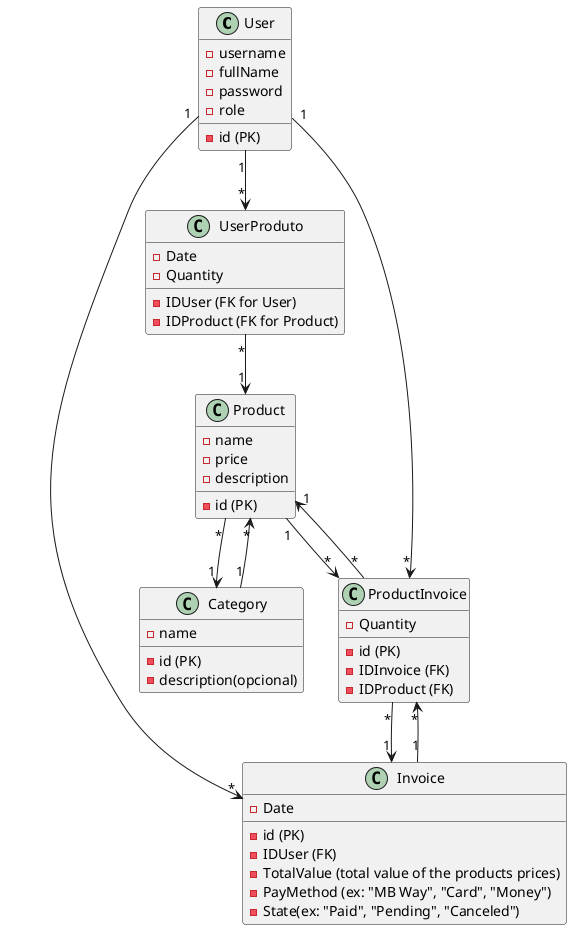 @startuml
class User{
    -id (PK)
    -username
    -fullName
    -password
    -role
}
class UserProduto{

   - IDUser (FK for User)
   - IDProduct (FK for Product)
   - Date
   - Quantity

}


class Product {
   -id (PK)
   -name
   -price
   -description

}




class Category {

  - id (PK)
  - name
  - description(opcional)

}

class Invoice {
  - id (PK)
  - IDUser (FK)
  - Date
  - TotalValue (total value of the products prices)
  - PayMethod (ex: "MB Way", "Card", "Money")
  - State(ex: "Paid", "Pending", "Canceled")

}

class ProductInvoice {
 - id (PK)
 - IDInvoice (FK)
 - IDProduct (FK)
 - Quantity

}



User "1" --> "*" Invoice
User "1" --> "*" UserProduto
User "1" --> "*" ProductInvoice

UserProduto "*" --> "1" Product

Product "1" --> "*" ProductInvoice
Product "*" --> "1" Category

Invoice "1" --> "*" ProductInvoice

Category "1" --> "*" Product

ProductInvoice "*" --> "1" Product
ProductInvoice "*" --> "1" Invoice
@enduml